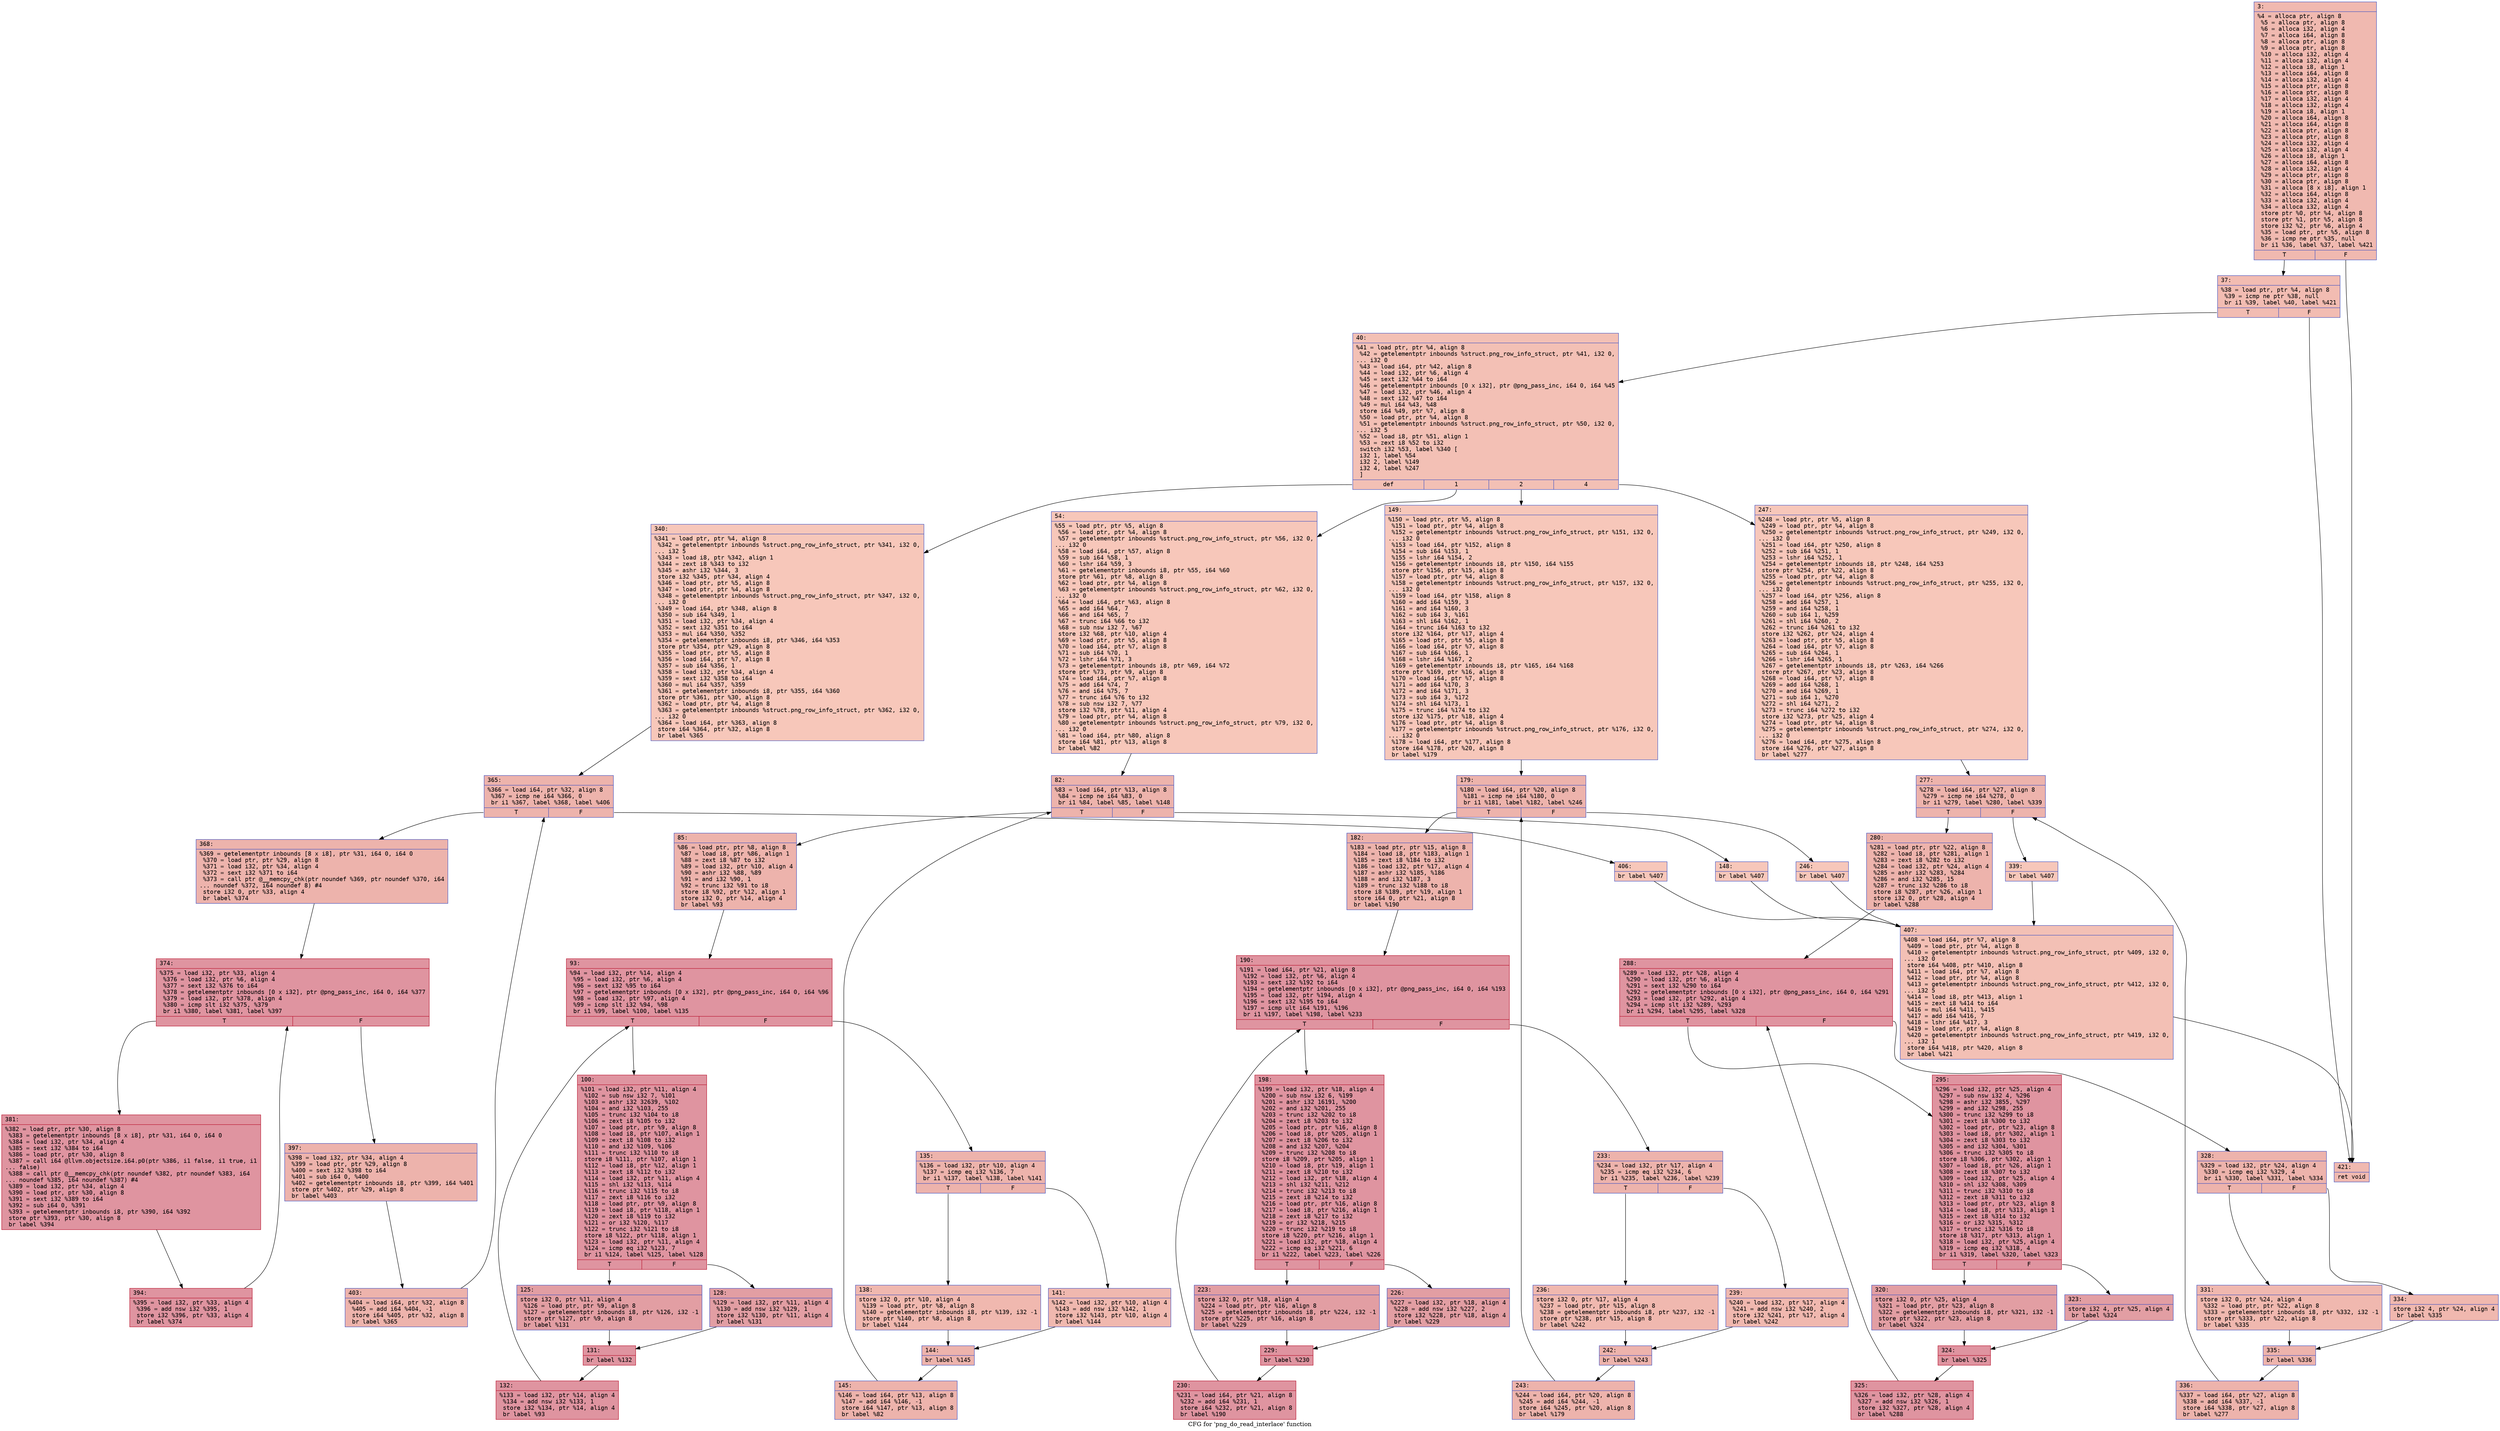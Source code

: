 digraph "CFG for 'png_do_read_interlace' function" {
	label="CFG for 'png_do_read_interlace' function";

	Node0x600001f7fd90 [shape=record,color="#3d50c3ff", style=filled, fillcolor="#de614d70" fontname="Courier",label="{3:\l|  %4 = alloca ptr, align 8\l  %5 = alloca ptr, align 8\l  %6 = alloca i32, align 4\l  %7 = alloca i64, align 8\l  %8 = alloca ptr, align 8\l  %9 = alloca ptr, align 8\l  %10 = alloca i32, align 4\l  %11 = alloca i32, align 4\l  %12 = alloca i8, align 1\l  %13 = alloca i64, align 8\l  %14 = alloca i32, align 4\l  %15 = alloca ptr, align 8\l  %16 = alloca ptr, align 8\l  %17 = alloca i32, align 4\l  %18 = alloca i32, align 4\l  %19 = alloca i8, align 1\l  %20 = alloca i64, align 8\l  %21 = alloca i64, align 8\l  %22 = alloca ptr, align 8\l  %23 = alloca ptr, align 8\l  %24 = alloca i32, align 4\l  %25 = alloca i32, align 4\l  %26 = alloca i8, align 1\l  %27 = alloca i64, align 8\l  %28 = alloca i32, align 4\l  %29 = alloca ptr, align 8\l  %30 = alloca ptr, align 8\l  %31 = alloca [8 x i8], align 1\l  %32 = alloca i64, align 8\l  %33 = alloca i32, align 4\l  %34 = alloca i32, align 4\l  store ptr %0, ptr %4, align 8\l  store ptr %1, ptr %5, align 8\l  store i32 %2, ptr %6, align 4\l  %35 = load ptr, ptr %5, align 8\l  %36 = icmp ne ptr %35, null\l  br i1 %36, label %37, label %421\l|{<s0>T|<s1>F}}"];
	Node0x600001f7fd90:s0 -> Node0x600001f7fde0[tooltip="3 -> 37\nProbability 62.50%" ];
	Node0x600001f7fd90:s1 -> Node0x600001f60fa0[tooltip="3 -> 421\nProbability 37.50%" ];
	Node0x600001f7fde0 [shape=record,color="#3d50c3ff", style=filled, fillcolor="#e1675170" fontname="Courier",label="{37:\l|  %38 = load ptr, ptr %4, align 8\l  %39 = icmp ne ptr %38, null\l  br i1 %39, label %40, label %421\l|{<s0>T|<s1>F}}"];
	Node0x600001f7fde0:s0 -> Node0x600001f7fe30[tooltip="37 -> 40\nProbability 62.50%" ];
	Node0x600001f7fde0:s1 -> Node0x600001f60fa0[tooltip="37 -> 421\nProbability 37.50%" ];
	Node0x600001f7fe30 [shape=record,color="#3d50c3ff", style=filled, fillcolor="#e5705870" fontname="Courier",label="{40:\l|  %41 = load ptr, ptr %4, align 8\l  %42 = getelementptr inbounds %struct.png_row_info_struct, ptr %41, i32 0,\l... i32 0\l  %43 = load i64, ptr %42, align 8\l  %44 = load i32, ptr %6, align 4\l  %45 = sext i32 %44 to i64\l  %46 = getelementptr inbounds [0 x i32], ptr @png_pass_inc, i64 0, i64 %45\l  %47 = load i32, ptr %46, align 4\l  %48 = sext i32 %47 to i64\l  %49 = mul i64 %43, %48\l  store i64 %49, ptr %7, align 8\l  %50 = load ptr, ptr %4, align 8\l  %51 = getelementptr inbounds %struct.png_row_info_struct, ptr %50, i32 0,\l... i32 5\l  %52 = load i8, ptr %51, align 1\l  %53 = zext i8 %52 to i32\l  switch i32 %53, label %340 [\l    i32 1, label %54\l    i32 2, label %149\l    i32 4, label %247\l  ]\l|{<s0>def|<s1>1|<s2>2|<s3>4}}"];
	Node0x600001f7fe30:s0 -> Node0x600001f60c80[tooltip="40 -> 340\nProbability 25.00%" ];
	Node0x600001f7fe30:s1 -> Node0x600001f7fe80[tooltip="40 -> 54\nProbability 25.00%" ];
	Node0x600001f7fe30:s2 -> Node0x600001f60320[tooltip="40 -> 149\nProbability 25.00%" ];
	Node0x600001f7fe30:s3 -> Node0x600001f607d0[tooltip="40 -> 247\nProbability 25.00%" ];
	Node0x600001f7fe80 [shape=record,color="#3d50c3ff", style=filled, fillcolor="#ec7f6370" fontname="Courier",label="{54:\l|  %55 = load ptr, ptr %5, align 8\l  %56 = load ptr, ptr %4, align 8\l  %57 = getelementptr inbounds %struct.png_row_info_struct, ptr %56, i32 0,\l... i32 0\l  %58 = load i64, ptr %57, align 8\l  %59 = sub i64 %58, 1\l  %60 = lshr i64 %59, 3\l  %61 = getelementptr inbounds i8, ptr %55, i64 %60\l  store ptr %61, ptr %8, align 8\l  %62 = load ptr, ptr %4, align 8\l  %63 = getelementptr inbounds %struct.png_row_info_struct, ptr %62, i32 0,\l... i32 0\l  %64 = load i64, ptr %63, align 8\l  %65 = add i64 %64, 7\l  %66 = and i64 %65, 7\l  %67 = trunc i64 %66 to i32\l  %68 = sub nsw i32 7, %67\l  store i32 %68, ptr %10, align 4\l  %69 = load ptr, ptr %5, align 8\l  %70 = load i64, ptr %7, align 8\l  %71 = sub i64 %70, 1\l  %72 = lshr i64 %71, 3\l  %73 = getelementptr inbounds i8, ptr %69, i64 %72\l  store ptr %73, ptr %9, align 8\l  %74 = load i64, ptr %7, align 8\l  %75 = add i64 %74, 7\l  %76 = and i64 %75, 7\l  %77 = trunc i64 %76 to i32\l  %78 = sub nsw i32 7, %77\l  store i32 %78, ptr %11, align 4\l  %79 = load ptr, ptr %4, align 8\l  %80 = getelementptr inbounds %struct.png_row_info_struct, ptr %79, i32 0,\l... i32 0\l  %81 = load i64, ptr %80, align 8\l  store i64 %81, ptr %13, align 8\l  br label %82\l}"];
	Node0x600001f7fe80 -> Node0x600001f7fed0[tooltip="54 -> 82\nProbability 100.00%" ];
	Node0x600001f7fed0 [shape=record,color="#3d50c3ff", style=filled, fillcolor="#d6524470" fontname="Courier",label="{82:\l|  %83 = load i64, ptr %13, align 8\l  %84 = icmp ne i64 %83, 0\l  br i1 %84, label %85, label %148\l|{<s0>T|<s1>F}}"];
	Node0x600001f7fed0:s0 -> Node0x600001f7ff20[tooltip="82 -> 85\nProbability 96.88%" ];
	Node0x600001f7fed0:s1 -> Node0x600001f602d0[tooltip="82 -> 148\nProbability 3.12%" ];
	Node0x600001f7ff20 [shape=record,color="#3d50c3ff", style=filled, fillcolor="#d6524470" fontname="Courier",label="{85:\l|  %86 = load ptr, ptr %8, align 8\l  %87 = load i8, ptr %86, align 1\l  %88 = zext i8 %87 to i32\l  %89 = load i32, ptr %10, align 4\l  %90 = ashr i32 %88, %89\l  %91 = and i32 %90, 1\l  %92 = trunc i32 %91 to i8\l  store i8 %92, ptr %12, align 1\l  store i32 0, ptr %14, align 4\l  br label %93\l}"];
	Node0x600001f7ff20 -> Node0x600001f7ff70[tooltip="85 -> 93\nProbability 100.00%" ];
	Node0x600001f7ff70 [shape=record,color="#b70d28ff", style=filled, fillcolor="#b70d2870" fontname="Courier",label="{93:\l|  %94 = load i32, ptr %14, align 4\l  %95 = load i32, ptr %6, align 4\l  %96 = sext i32 %95 to i64\l  %97 = getelementptr inbounds [0 x i32], ptr @png_pass_inc, i64 0, i64 %96\l  %98 = load i32, ptr %97, align 4\l  %99 = icmp slt i32 %94, %98\l  br i1 %99, label %100, label %135\l|{<s0>T|<s1>F}}"];
	Node0x600001f7ff70:s0 -> Node0x600001f7bf20[tooltip="93 -> 100\nProbability 96.88%" ];
	Node0x600001f7ff70:s1 -> Node0x600001f60140[tooltip="93 -> 135\nProbability 3.12%" ];
	Node0x600001f7bf20 [shape=record,color="#b70d28ff", style=filled, fillcolor="#b70d2870" fontname="Courier",label="{100:\l|  %101 = load i32, ptr %11, align 4\l  %102 = sub nsw i32 7, %101\l  %103 = ashr i32 32639, %102\l  %104 = and i32 %103, 255\l  %105 = trunc i32 %104 to i8\l  %106 = zext i8 %105 to i32\l  %107 = load ptr, ptr %9, align 8\l  %108 = load i8, ptr %107, align 1\l  %109 = zext i8 %108 to i32\l  %110 = and i32 %109, %106\l  %111 = trunc i32 %110 to i8\l  store i8 %111, ptr %107, align 1\l  %112 = load i8, ptr %12, align 1\l  %113 = zext i8 %112 to i32\l  %114 = load i32, ptr %11, align 4\l  %115 = shl i32 %113, %114\l  %116 = trunc i32 %115 to i8\l  %117 = zext i8 %116 to i32\l  %118 = load ptr, ptr %9, align 8\l  %119 = load i8, ptr %118, align 1\l  %120 = zext i8 %119 to i32\l  %121 = or i32 %120, %117\l  %122 = trunc i32 %121 to i8\l  store i8 %122, ptr %118, align 1\l  %123 = load i32, ptr %11, align 4\l  %124 = icmp eq i32 %123, 7\l  br i1 %124, label %125, label %128\l|{<s0>T|<s1>F}}"];
	Node0x600001f7bf20:s0 -> Node0x600001f60000[tooltip="100 -> 125\nProbability 50.00%" ];
	Node0x600001f7bf20:s1 -> Node0x600001f60050[tooltip="100 -> 128\nProbability 50.00%" ];
	Node0x600001f60000 [shape=record,color="#3d50c3ff", style=filled, fillcolor="#be242e70" fontname="Courier",label="{125:\l|  store i32 0, ptr %11, align 4\l  %126 = load ptr, ptr %9, align 8\l  %127 = getelementptr inbounds i8, ptr %126, i32 -1\l  store ptr %127, ptr %9, align 8\l  br label %131\l}"];
	Node0x600001f60000 -> Node0x600001f600a0[tooltip="125 -> 131\nProbability 100.00%" ];
	Node0x600001f60050 [shape=record,color="#3d50c3ff", style=filled, fillcolor="#be242e70" fontname="Courier",label="{128:\l|  %129 = load i32, ptr %11, align 4\l  %130 = add nsw i32 %129, 1\l  store i32 %130, ptr %11, align 4\l  br label %131\l}"];
	Node0x600001f60050 -> Node0x600001f600a0[tooltip="128 -> 131\nProbability 100.00%" ];
	Node0x600001f600a0 [shape=record,color="#b70d28ff", style=filled, fillcolor="#b70d2870" fontname="Courier",label="{131:\l|  br label %132\l}"];
	Node0x600001f600a0 -> Node0x600001f600f0[tooltip="131 -> 132\nProbability 100.00%" ];
	Node0x600001f600f0 [shape=record,color="#b70d28ff", style=filled, fillcolor="#b70d2870" fontname="Courier",label="{132:\l|  %133 = load i32, ptr %14, align 4\l  %134 = add nsw i32 %133, 1\l  store i32 %134, ptr %14, align 4\l  br label %93\l}"];
	Node0x600001f600f0 -> Node0x600001f7ff70[tooltip="132 -> 93\nProbability 100.00%" ];
	Node0x600001f60140 [shape=record,color="#3d50c3ff", style=filled, fillcolor="#d6524470" fontname="Courier",label="{135:\l|  %136 = load i32, ptr %10, align 4\l  %137 = icmp eq i32 %136, 7\l  br i1 %137, label %138, label %141\l|{<s0>T|<s1>F}}"];
	Node0x600001f60140:s0 -> Node0x600001f60190[tooltip="135 -> 138\nProbability 50.00%" ];
	Node0x600001f60140:s1 -> Node0x600001f601e0[tooltip="135 -> 141\nProbability 50.00%" ];
	Node0x600001f60190 [shape=record,color="#3d50c3ff", style=filled, fillcolor="#dc5d4a70" fontname="Courier",label="{138:\l|  store i32 0, ptr %10, align 4\l  %139 = load ptr, ptr %8, align 8\l  %140 = getelementptr inbounds i8, ptr %139, i32 -1\l  store ptr %140, ptr %8, align 8\l  br label %144\l}"];
	Node0x600001f60190 -> Node0x600001f60230[tooltip="138 -> 144\nProbability 100.00%" ];
	Node0x600001f601e0 [shape=record,color="#3d50c3ff", style=filled, fillcolor="#dc5d4a70" fontname="Courier",label="{141:\l|  %142 = load i32, ptr %10, align 4\l  %143 = add nsw i32 %142, 1\l  store i32 %143, ptr %10, align 4\l  br label %144\l}"];
	Node0x600001f601e0 -> Node0x600001f60230[tooltip="141 -> 144\nProbability 100.00%" ];
	Node0x600001f60230 [shape=record,color="#3d50c3ff", style=filled, fillcolor="#d6524470" fontname="Courier",label="{144:\l|  br label %145\l}"];
	Node0x600001f60230 -> Node0x600001f60280[tooltip="144 -> 145\nProbability 100.00%" ];
	Node0x600001f60280 [shape=record,color="#3d50c3ff", style=filled, fillcolor="#d6524470" fontname="Courier",label="{145:\l|  %146 = load i64, ptr %13, align 8\l  %147 = add i64 %146, -1\l  store i64 %147, ptr %13, align 8\l  br label %82\l}"];
	Node0x600001f60280 -> Node0x600001f7fed0[tooltip="145 -> 82\nProbability 100.00%" ];
	Node0x600001f602d0 [shape=record,color="#3d50c3ff", style=filled, fillcolor="#ec7f6370" fontname="Courier",label="{148:\l|  br label %407\l}"];
	Node0x600001f602d0 -> Node0x600001f60f50[tooltip="148 -> 407\nProbability 100.00%" ];
	Node0x600001f60320 [shape=record,color="#3d50c3ff", style=filled, fillcolor="#ec7f6370" fontname="Courier",label="{149:\l|  %150 = load ptr, ptr %5, align 8\l  %151 = load ptr, ptr %4, align 8\l  %152 = getelementptr inbounds %struct.png_row_info_struct, ptr %151, i32 0,\l... i32 0\l  %153 = load i64, ptr %152, align 8\l  %154 = sub i64 %153, 1\l  %155 = lshr i64 %154, 2\l  %156 = getelementptr inbounds i8, ptr %150, i64 %155\l  store ptr %156, ptr %15, align 8\l  %157 = load ptr, ptr %4, align 8\l  %158 = getelementptr inbounds %struct.png_row_info_struct, ptr %157, i32 0,\l... i32 0\l  %159 = load i64, ptr %158, align 8\l  %160 = add i64 %159, 3\l  %161 = and i64 %160, 3\l  %162 = sub i64 3, %161\l  %163 = shl i64 %162, 1\l  %164 = trunc i64 %163 to i32\l  store i32 %164, ptr %17, align 4\l  %165 = load ptr, ptr %5, align 8\l  %166 = load i64, ptr %7, align 8\l  %167 = sub i64 %166, 1\l  %168 = lshr i64 %167, 2\l  %169 = getelementptr inbounds i8, ptr %165, i64 %168\l  store ptr %169, ptr %16, align 8\l  %170 = load i64, ptr %7, align 8\l  %171 = add i64 %170, 3\l  %172 = and i64 %171, 3\l  %173 = sub i64 3, %172\l  %174 = shl i64 %173, 1\l  %175 = trunc i64 %174 to i32\l  store i32 %175, ptr %18, align 4\l  %176 = load ptr, ptr %4, align 8\l  %177 = getelementptr inbounds %struct.png_row_info_struct, ptr %176, i32 0,\l... i32 0\l  %178 = load i64, ptr %177, align 8\l  store i64 %178, ptr %20, align 8\l  br label %179\l}"];
	Node0x600001f60320 -> Node0x600001f60370[tooltip="149 -> 179\nProbability 100.00%" ];
	Node0x600001f60370 [shape=record,color="#3d50c3ff", style=filled, fillcolor="#d6524470" fontname="Courier",label="{179:\l|  %180 = load i64, ptr %20, align 8\l  %181 = icmp ne i64 %180, 0\l  br i1 %181, label %182, label %246\l|{<s0>T|<s1>F}}"];
	Node0x600001f60370:s0 -> Node0x600001f603c0[tooltip="179 -> 182\nProbability 96.88%" ];
	Node0x600001f60370:s1 -> Node0x600001f60780[tooltip="179 -> 246\nProbability 3.12%" ];
	Node0x600001f603c0 [shape=record,color="#3d50c3ff", style=filled, fillcolor="#d6524470" fontname="Courier",label="{182:\l|  %183 = load ptr, ptr %15, align 8\l  %184 = load i8, ptr %183, align 1\l  %185 = zext i8 %184 to i32\l  %186 = load i32, ptr %17, align 4\l  %187 = ashr i32 %185, %186\l  %188 = and i32 %187, 3\l  %189 = trunc i32 %188 to i8\l  store i8 %189, ptr %19, align 1\l  store i64 0, ptr %21, align 8\l  br label %190\l}"];
	Node0x600001f603c0 -> Node0x600001f60410[tooltip="182 -> 190\nProbability 100.00%" ];
	Node0x600001f60410 [shape=record,color="#b70d28ff", style=filled, fillcolor="#b70d2870" fontname="Courier",label="{190:\l|  %191 = load i64, ptr %21, align 8\l  %192 = load i32, ptr %6, align 4\l  %193 = sext i32 %192 to i64\l  %194 = getelementptr inbounds [0 x i32], ptr @png_pass_inc, i64 0, i64 %193\l  %195 = load i32, ptr %194, align 4\l  %196 = sext i32 %195 to i64\l  %197 = icmp ult i64 %191, %196\l  br i1 %197, label %198, label %233\l|{<s0>T|<s1>F}}"];
	Node0x600001f60410:s0 -> Node0x600001f60460[tooltip="190 -> 198\nProbability 96.88%" ];
	Node0x600001f60410:s1 -> Node0x600001f605f0[tooltip="190 -> 233\nProbability 3.12%" ];
	Node0x600001f60460 [shape=record,color="#b70d28ff", style=filled, fillcolor="#b70d2870" fontname="Courier",label="{198:\l|  %199 = load i32, ptr %18, align 4\l  %200 = sub nsw i32 6, %199\l  %201 = ashr i32 16191, %200\l  %202 = and i32 %201, 255\l  %203 = trunc i32 %202 to i8\l  %204 = zext i8 %203 to i32\l  %205 = load ptr, ptr %16, align 8\l  %206 = load i8, ptr %205, align 1\l  %207 = zext i8 %206 to i32\l  %208 = and i32 %207, %204\l  %209 = trunc i32 %208 to i8\l  store i8 %209, ptr %205, align 1\l  %210 = load i8, ptr %19, align 1\l  %211 = zext i8 %210 to i32\l  %212 = load i32, ptr %18, align 4\l  %213 = shl i32 %211, %212\l  %214 = trunc i32 %213 to i8\l  %215 = zext i8 %214 to i32\l  %216 = load ptr, ptr %16, align 8\l  %217 = load i8, ptr %216, align 1\l  %218 = zext i8 %217 to i32\l  %219 = or i32 %218, %215\l  %220 = trunc i32 %219 to i8\l  store i8 %220, ptr %216, align 1\l  %221 = load i32, ptr %18, align 4\l  %222 = icmp eq i32 %221, 6\l  br i1 %222, label %223, label %226\l|{<s0>T|<s1>F}}"];
	Node0x600001f60460:s0 -> Node0x600001f604b0[tooltip="198 -> 223\nProbability 50.00%" ];
	Node0x600001f60460:s1 -> Node0x600001f60500[tooltip="198 -> 226\nProbability 50.00%" ];
	Node0x600001f604b0 [shape=record,color="#3d50c3ff", style=filled, fillcolor="#be242e70" fontname="Courier",label="{223:\l|  store i32 0, ptr %18, align 4\l  %224 = load ptr, ptr %16, align 8\l  %225 = getelementptr inbounds i8, ptr %224, i32 -1\l  store ptr %225, ptr %16, align 8\l  br label %229\l}"];
	Node0x600001f604b0 -> Node0x600001f60550[tooltip="223 -> 229\nProbability 100.00%" ];
	Node0x600001f60500 [shape=record,color="#3d50c3ff", style=filled, fillcolor="#be242e70" fontname="Courier",label="{226:\l|  %227 = load i32, ptr %18, align 4\l  %228 = add nsw i32 %227, 2\l  store i32 %228, ptr %18, align 4\l  br label %229\l}"];
	Node0x600001f60500 -> Node0x600001f60550[tooltip="226 -> 229\nProbability 100.00%" ];
	Node0x600001f60550 [shape=record,color="#b70d28ff", style=filled, fillcolor="#b70d2870" fontname="Courier",label="{229:\l|  br label %230\l}"];
	Node0x600001f60550 -> Node0x600001f605a0[tooltip="229 -> 230\nProbability 100.00%" ];
	Node0x600001f605a0 [shape=record,color="#b70d28ff", style=filled, fillcolor="#b70d2870" fontname="Courier",label="{230:\l|  %231 = load i64, ptr %21, align 8\l  %232 = add i64 %231, 1\l  store i64 %232, ptr %21, align 8\l  br label %190\l}"];
	Node0x600001f605a0 -> Node0x600001f60410[tooltip="230 -> 190\nProbability 100.00%" ];
	Node0x600001f605f0 [shape=record,color="#3d50c3ff", style=filled, fillcolor="#d6524470" fontname="Courier",label="{233:\l|  %234 = load i32, ptr %17, align 4\l  %235 = icmp eq i32 %234, 6\l  br i1 %235, label %236, label %239\l|{<s0>T|<s1>F}}"];
	Node0x600001f605f0:s0 -> Node0x600001f60640[tooltip="233 -> 236\nProbability 50.00%" ];
	Node0x600001f605f0:s1 -> Node0x600001f60690[tooltip="233 -> 239\nProbability 50.00%" ];
	Node0x600001f60640 [shape=record,color="#3d50c3ff", style=filled, fillcolor="#dc5d4a70" fontname="Courier",label="{236:\l|  store i32 0, ptr %17, align 4\l  %237 = load ptr, ptr %15, align 8\l  %238 = getelementptr inbounds i8, ptr %237, i32 -1\l  store ptr %238, ptr %15, align 8\l  br label %242\l}"];
	Node0x600001f60640 -> Node0x600001f606e0[tooltip="236 -> 242\nProbability 100.00%" ];
	Node0x600001f60690 [shape=record,color="#3d50c3ff", style=filled, fillcolor="#dc5d4a70" fontname="Courier",label="{239:\l|  %240 = load i32, ptr %17, align 4\l  %241 = add nsw i32 %240, 2\l  store i32 %241, ptr %17, align 4\l  br label %242\l}"];
	Node0x600001f60690 -> Node0x600001f606e0[tooltip="239 -> 242\nProbability 100.00%" ];
	Node0x600001f606e0 [shape=record,color="#3d50c3ff", style=filled, fillcolor="#d6524470" fontname="Courier",label="{242:\l|  br label %243\l}"];
	Node0x600001f606e0 -> Node0x600001f60730[tooltip="242 -> 243\nProbability 100.00%" ];
	Node0x600001f60730 [shape=record,color="#3d50c3ff", style=filled, fillcolor="#d6524470" fontname="Courier",label="{243:\l|  %244 = load i64, ptr %20, align 8\l  %245 = add i64 %244, -1\l  store i64 %245, ptr %20, align 8\l  br label %179\l}"];
	Node0x600001f60730 -> Node0x600001f60370[tooltip="243 -> 179\nProbability 100.00%" ];
	Node0x600001f60780 [shape=record,color="#3d50c3ff", style=filled, fillcolor="#ec7f6370" fontname="Courier",label="{246:\l|  br label %407\l}"];
	Node0x600001f60780 -> Node0x600001f60f50[tooltip="246 -> 407\nProbability 100.00%" ];
	Node0x600001f607d0 [shape=record,color="#3d50c3ff", style=filled, fillcolor="#ec7f6370" fontname="Courier",label="{247:\l|  %248 = load ptr, ptr %5, align 8\l  %249 = load ptr, ptr %4, align 8\l  %250 = getelementptr inbounds %struct.png_row_info_struct, ptr %249, i32 0,\l... i32 0\l  %251 = load i64, ptr %250, align 8\l  %252 = sub i64 %251, 1\l  %253 = lshr i64 %252, 1\l  %254 = getelementptr inbounds i8, ptr %248, i64 %253\l  store ptr %254, ptr %22, align 8\l  %255 = load ptr, ptr %4, align 8\l  %256 = getelementptr inbounds %struct.png_row_info_struct, ptr %255, i32 0,\l... i32 0\l  %257 = load i64, ptr %256, align 8\l  %258 = add i64 %257, 1\l  %259 = and i64 %258, 1\l  %260 = sub i64 1, %259\l  %261 = shl i64 %260, 2\l  %262 = trunc i64 %261 to i32\l  store i32 %262, ptr %24, align 4\l  %263 = load ptr, ptr %5, align 8\l  %264 = load i64, ptr %7, align 8\l  %265 = sub i64 %264, 1\l  %266 = lshr i64 %265, 1\l  %267 = getelementptr inbounds i8, ptr %263, i64 %266\l  store ptr %267, ptr %23, align 8\l  %268 = load i64, ptr %7, align 8\l  %269 = add i64 %268, 1\l  %270 = and i64 %269, 1\l  %271 = sub i64 1, %270\l  %272 = shl i64 %271, 2\l  %273 = trunc i64 %272 to i32\l  store i32 %273, ptr %25, align 4\l  %274 = load ptr, ptr %4, align 8\l  %275 = getelementptr inbounds %struct.png_row_info_struct, ptr %274, i32 0,\l... i32 0\l  %276 = load i64, ptr %275, align 8\l  store i64 %276, ptr %27, align 8\l  br label %277\l}"];
	Node0x600001f607d0 -> Node0x600001f60820[tooltip="247 -> 277\nProbability 100.00%" ];
	Node0x600001f60820 [shape=record,color="#3d50c3ff", style=filled, fillcolor="#d6524470" fontname="Courier",label="{277:\l|  %278 = load i64, ptr %27, align 8\l  %279 = icmp ne i64 %278, 0\l  br i1 %279, label %280, label %339\l|{<s0>T|<s1>F}}"];
	Node0x600001f60820:s0 -> Node0x600001f60870[tooltip="277 -> 280\nProbability 96.88%" ];
	Node0x600001f60820:s1 -> Node0x600001f60c30[tooltip="277 -> 339\nProbability 3.12%" ];
	Node0x600001f60870 [shape=record,color="#3d50c3ff", style=filled, fillcolor="#d6524470" fontname="Courier",label="{280:\l|  %281 = load ptr, ptr %22, align 8\l  %282 = load i8, ptr %281, align 1\l  %283 = zext i8 %282 to i32\l  %284 = load i32, ptr %24, align 4\l  %285 = ashr i32 %283, %284\l  %286 = and i32 %285, 15\l  %287 = trunc i32 %286 to i8\l  store i8 %287, ptr %26, align 1\l  store i32 0, ptr %28, align 4\l  br label %288\l}"];
	Node0x600001f60870 -> Node0x600001f608c0[tooltip="280 -> 288\nProbability 100.00%" ];
	Node0x600001f608c0 [shape=record,color="#b70d28ff", style=filled, fillcolor="#b70d2870" fontname="Courier",label="{288:\l|  %289 = load i32, ptr %28, align 4\l  %290 = load i32, ptr %6, align 4\l  %291 = sext i32 %290 to i64\l  %292 = getelementptr inbounds [0 x i32], ptr @png_pass_inc, i64 0, i64 %291\l  %293 = load i32, ptr %292, align 4\l  %294 = icmp slt i32 %289, %293\l  br i1 %294, label %295, label %328\l|{<s0>T|<s1>F}}"];
	Node0x600001f608c0:s0 -> Node0x600001f60910[tooltip="288 -> 295\nProbability 96.88%" ];
	Node0x600001f608c0:s1 -> Node0x600001f60aa0[tooltip="288 -> 328\nProbability 3.12%" ];
	Node0x600001f60910 [shape=record,color="#b70d28ff", style=filled, fillcolor="#b70d2870" fontname="Courier",label="{295:\l|  %296 = load i32, ptr %25, align 4\l  %297 = sub nsw i32 4, %296\l  %298 = ashr i32 3855, %297\l  %299 = and i32 %298, 255\l  %300 = trunc i32 %299 to i8\l  %301 = zext i8 %300 to i32\l  %302 = load ptr, ptr %23, align 8\l  %303 = load i8, ptr %302, align 1\l  %304 = zext i8 %303 to i32\l  %305 = and i32 %304, %301\l  %306 = trunc i32 %305 to i8\l  store i8 %306, ptr %302, align 1\l  %307 = load i8, ptr %26, align 1\l  %308 = zext i8 %307 to i32\l  %309 = load i32, ptr %25, align 4\l  %310 = shl i32 %308, %309\l  %311 = trunc i32 %310 to i8\l  %312 = zext i8 %311 to i32\l  %313 = load ptr, ptr %23, align 8\l  %314 = load i8, ptr %313, align 1\l  %315 = zext i8 %314 to i32\l  %316 = or i32 %315, %312\l  %317 = trunc i32 %316 to i8\l  store i8 %317, ptr %313, align 1\l  %318 = load i32, ptr %25, align 4\l  %319 = icmp eq i32 %318, 4\l  br i1 %319, label %320, label %323\l|{<s0>T|<s1>F}}"];
	Node0x600001f60910:s0 -> Node0x600001f60960[tooltip="295 -> 320\nProbability 50.00%" ];
	Node0x600001f60910:s1 -> Node0x600001f609b0[tooltip="295 -> 323\nProbability 50.00%" ];
	Node0x600001f60960 [shape=record,color="#3d50c3ff", style=filled, fillcolor="#be242e70" fontname="Courier",label="{320:\l|  store i32 0, ptr %25, align 4\l  %321 = load ptr, ptr %23, align 8\l  %322 = getelementptr inbounds i8, ptr %321, i32 -1\l  store ptr %322, ptr %23, align 8\l  br label %324\l}"];
	Node0x600001f60960 -> Node0x600001f60a00[tooltip="320 -> 324\nProbability 100.00%" ];
	Node0x600001f609b0 [shape=record,color="#3d50c3ff", style=filled, fillcolor="#be242e70" fontname="Courier",label="{323:\l|  store i32 4, ptr %25, align 4\l  br label %324\l}"];
	Node0x600001f609b0 -> Node0x600001f60a00[tooltip="323 -> 324\nProbability 100.00%" ];
	Node0x600001f60a00 [shape=record,color="#b70d28ff", style=filled, fillcolor="#b70d2870" fontname="Courier",label="{324:\l|  br label %325\l}"];
	Node0x600001f60a00 -> Node0x600001f60a50[tooltip="324 -> 325\nProbability 100.00%" ];
	Node0x600001f60a50 [shape=record,color="#b70d28ff", style=filled, fillcolor="#b70d2870" fontname="Courier",label="{325:\l|  %326 = load i32, ptr %28, align 4\l  %327 = add nsw i32 %326, 1\l  store i32 %327, ptr %28, align 4\l  br label %288\l}"];
	Node0x600001f60a50 -> Node0x600001f608c0[tooltip="325 -> 288\nProbability 100.00%" ];
	Node0x600001f60aa0 [shape=record,color="#3d50c3ff", style=filled, fillcolor="#d6524470" fontname="Courier",label="{328:\l|  %329 = load i32, ptr %24, align 4\l  %330 = icmp eq i32 %329, 4\l  br i1 %330, label %331, label %334\l|{<s0>T|<s1>F}}"];
	Node0x600001f60aa0:s0 -> Node0x600001f60af0[tooltip="328 -> 331\nProbability 50.00%" ];
	Node0x600001f60aa0:s1 -> Node0x600001f60b40[tooltip="328 -> 334\nProbability 50.00%" ];
	Node0x600001f60af0 [shape=record,color="#3d50c3ff", style=filled, fillcolor="#dc5d4a70" fontname="Courier",label="{331:\l|  store i32 0, ptr %24, align 4\l  %332 = load ptr, ptr %22, align 8\l  %333 = getelementptr inbounds i8, ptr %332, i32 -1\l  store ptr %333, ptr %22, align 8\l  br label %335\l}"];
	Node0x600001f60af0 -> Node0x600001f60b90[tooltip="331 -> 335\nProbability 100.00%" ];
	Node0x600001f60b40 [shape=record,color="#3d50c3ff", style=filled, fillcolor="#dc5d4a70" fontname="Courier",label="{334:\l|  store i32 4, ptr %24, align 4\l  br label %335\l}"];
	Node0x600001f60b40 -> Node0x600001f60b90[tooltip="334 -> 335\nProbability 100.00%" ];
	Node0x600001f60b90 [shape=record,color="#3d50c3ff", style=filled, fillcolor="#d6524470" fontname="Courier",label="{335:\l|  br label %336\l}"];
	Node0x600001f60b90 -> Node0x600001f60be0[tooltip="335 -> 336\nProbability 100.00%" ];
	Node0x600001f60be0 [shape=record,color="#3d50c3ff", style=filled, fillcolor="#d6524470" fontname="Courier",label="{336:\l|  %337 = load i64, ptr %27, align 8\l  %338 = add i64 %337, -1\l  store i64 %338, ptr %27, align 8\l  br label %277\l}"];
	Node0x600001f60be0 -> Node0x600001f60820[tooltip="336 -> 277\nProbability 100.00%" ];
	Node0x600001f60c30 [shape=record,color="#3d50c3ff", style=filled, fillcolor="#ec7f6370" fontname="Courier",label="{339:\l|  br label %407\l}"];
	Node0x600001f60c30 -> Node0x600001f60f50[tooltip="339 -> 407\nProbability 100.00%" ];
	Node0x600001f60c80 [shape=record,color="#3d50c3ff", style=filled, fillcolor="#ec7f6370" fontname="Courier",label="{340:\l|  %341 = load ptr, ptr %4, align 8\l  %342 = getelementptr inbounds %struct.png_row_info_struct, ptr %341, i32 0,\l... i32 5\l  %343 = load i8, ptr %342, align 1\l  %344 = zext i8 %343 to i32\l  %345 = ashr i32 %344, 3\l  store i32 %345, ptr %34, align 4\l  %346 = load ptr, ptr %5, align 8\l  %347 = load ptr, ptr %4, align 8\l  %348 = getelementptr inbounds %struct.png_row_info_struct, ptr %347, i32 0,\l... i32 0\l  %349 = load i64, ptr %348, align 8\l  %350 = sub i64 %349, 1\l  %351 = load i32, ptr %34, align 4\l  %352 = sext i32 %351 to i64\l  %353 = mul i64 %350, %352\l  %354 = getelementptr inbounds i8, ptr %346, i64 %353\l  store ptr %354, ptr %29, align 8\l  %355 = load ptr, ptr %5, align 8\l  %356 = load i64, ptr %7, align 8\l  %357 = sub i64 %356, 1\l  %358 = load i32, ptr %34, align 4\l  %359 = sext i32 %358 to i64\l  %360 = mul i64 %357, %359\l  %361 = getelementptr inbounds i8, ptr %355, i64 %360\l  store ptr %361, ptr %30, align 8\l  %362 = load ptr, ptr %4, align 8\l  %363 = getelementptr inbounds %struct.png_row_info_struct, ptr %362, i32 0,\l... i32 0\l  %364 = load i64, ptr %363, align 8\l  store i64 %364, ptr %32, align 8\l  br label %365\l}"];
	Node0x600001f60c80 -> Node0x600001f60cd0[tooltip="340 -> 365\nProbability 100.00%" ];
	Node0x600001f60cd0 [shape=record,color="#3d50c3ff", style=filled, fillcolor="#d6524470" fontname="Courier",label="{365:\l|  %366 = load i64, ptr %32, align 8\l  %367 = icmp ne i64 %366, 0\l  br i1 %367, label %368, label %406\l|{<s0>T|<s1>F}}"];
	Node0x600001f60cd0:s0 -> Node0x600001f60d20[tooltip="365 -> 368\nProbability 96.88%" ];
	Node0x600001f60cd0:s1 -> Node0x600001f60f00[tooltip="365 -> 406\nProbability 3.12%" ];
	Node0x600001f60d20 [shape=record,color="#3d50c3ff", style=filled, fillcolor="#d6524470" fontname="Courier",label="{368:\l|  %369 = getelementptr inbounds [8 x i8], ptr %31, i64 0, i64 0\l  %370 = load ptr, ptr %29, align 8\l  %371 = load i32, ptr %34, align 4\l  %372 = sext i32 %371 to i64\l  %373 = call ptr @__memcpy_chk(ptr noundef %369, ptr noundef %370, i64\l... noundef %372, i64 noundef 8) #4\l  store i32 0, ptr %33, align 4\l  br label %374\l}"];
	Node0x600001f60d20 -> Node0x600001f60d70[tooltip="368 -> 374\nProbability 100.00%" ];
	Node0x600001f60d70 [shape=record,color="#b70d28ff", style=filled, fillcolor="#b70d2870" fontname="Courier",label="{374:\l|  %375 = load i32, ptr %33, align 4\l  %376 = load i32, ptr %6, align 4\l  %377 = sext i32 %376 to i64\l  %378 = getelementptr inbounds [0 x i32], ptr @png_pass_inc, i64 0, i64 %377\l  %379 = load i32, ptr %378, align 4\l  %380 = icmp slt i32 %375, %379\l  br i1 %380, label %381, label %397\l|{<s0>T|<s1>F}}"];
	Node0x600001f60d70:s0 -> Node0x600001f60dc0[tooltip="374 -> 381\nProbability 96.88%" ];
	Node0x600001f60d70:s1 -> Node0x600001f60e60[tooltip="374 -> 397\nProbability 3.12%" ];
	Node0x600001f60dc0 [shape=record,color="#b70d28ff", style=filled, fillcolor="#b70d2870" fontname="Courier",label="{381:\l|  %382 = load ptr, ptr %30, align 8\l  %383 = getelementptr inbounds [8 x i8], ptr %31, i64 0, i64 0\l  %384 = load i32, ptr %34, align 4\l  %385 = sext i32 %384 to i64\l  %386 = load ptr, ptr %30, align 8\l  %387 = call i64 @llvm.objectsize.i64.p0(ptr %386, i1 false, i1 true, i1\l... false)\l  %388 = call ptr @__memcpy_chk(ptr noundef %382, ptr noundef %383, i64\l... noundef %385, i64 noundef %387) #4\l  %389 = load i32, ptr %34, align 4\l  %390 = load ptr, ptr %30, align 8\l  %391 = sext i32 %389 to i64\l  %392 = sub i64 0, %391\l  %393 = getelementptr inbounds i8, ptr %390, i64 %392\l  store ptr %393, ptr %30, align 8\l  br label %394\l}"];
	Node0x600001f60dc0 -> Node0x600001f60e10[tooltip="381 -> 394\nProbability 100.00%" ];
	Node0x600001f60e10 [shape=record,color="#b70d28ff", style=filled, fillcolor="#b70d2870" fontname="Courier",label="{394:\l|  %395 = load i32, ptr %33, align 4\l  %396 = add nsw i32 %395, 1\l  store i32 %396, ptr %33, align 4\l  br label %374\l}"];
	Node0x600001f60e10 -> Node0x600001f60d70[tooltip="394 -> 374\nProbability 100.00%" ];
	Node0x600001f60e60 [shape=record,color="#3d50c3ff", style=filled, fillcolor="#d6524470" fontname="Courier",label="{397:\l|  %398 = load i32, ptr %34, align 4\l  %399 = load ptr, ptr %29, align 8\l  %400 = sext i32 %398 to i64\l  %401 = sub i64 0, %400\l  %402 = getelementptr inbounds i8, ptr %399, i64 %401\l  store ptr %402, ptr %29, align 8\l  br label %403\l}"];
	Node0x600001f60e60 -> Node0x600001f60eb0[tooltip="397 -> 403\nProbability 100.00%" ];
	Node0x600001f60eb0 [shape=record,color="#3d50c3ff", style=filled, fillcolor="#d6524470" fontname="Courier",label="{403:\l|  %404 = load i64, ptr %32, align 8\l  %405 = add i64 %404, -1\l  store i64 %405, ptr %32, align 8\l  br label %365\l}"];
	Node0x600001f60eb0 -> Node0x600001f60cd0[tooltip="403 -> 365\nProbability 100.00%" ];
	Node0x600001f60f00 [shape=record,color="#3d50c3ff", style=filled, fillcolor="#ec7f6370" fontname="Courier",label="{406:\l|  br label %407\l}"];
	Node0x600001f60f00 -> Node0x600001f60f50[tooltip="406 -> 407\nProbability 100.00%" ];
	Node0x600001f60f50 [shape=record,color="#3d50c3ff", style=filled, fillcolor="#e5705870" fontname="Courier",label="{407:\l|  %408 = load i64, ptr %7, align 8\l  %409 = load ptr, ptr %4, align 8\l  %410 = getelementptr inbounds %struct.png_row_info_struct, ptr %409, i32 0,\l... i32 0\l  store i64 %408, ptr %410, align 8\l  %411 = load i64, ptr %7, align 8\l  %412 = load ptr, ptr %4, align 8\l  %413 = getelementptr inbounds %struct.png_row_info_struct, ptr %412, i32 0,\l... i32 5\l  %414 = load i8, ptr %413, align 1\l  %415 = zext i8 %414 to i64\l  %416 = mul i64 %411, %415\l  %417 = add i64 %416, 7\l  %418 = lshr i64 %417, 3\l  %419 = load ptr, ptr %4, align 8\l  %420 = getelementptr inbounds %struct.png_row_info_struct, ptr %419, i32 0,\l... i32 1\l  store i64 %418, ptr %420, align 8\l  br label %421\l}"];
	Node0x600001f60f50 -> Node0x600001f60fa0[tooltip="407 -> 421\nProbability 100.00%" ];
	Node0x600001f60fa0 [shape=record,color="#3d50c3ff", style=filled, fillcolor="#de614d70" fontname="Courier",label="{421:\l|  ret void\l}"];
}
